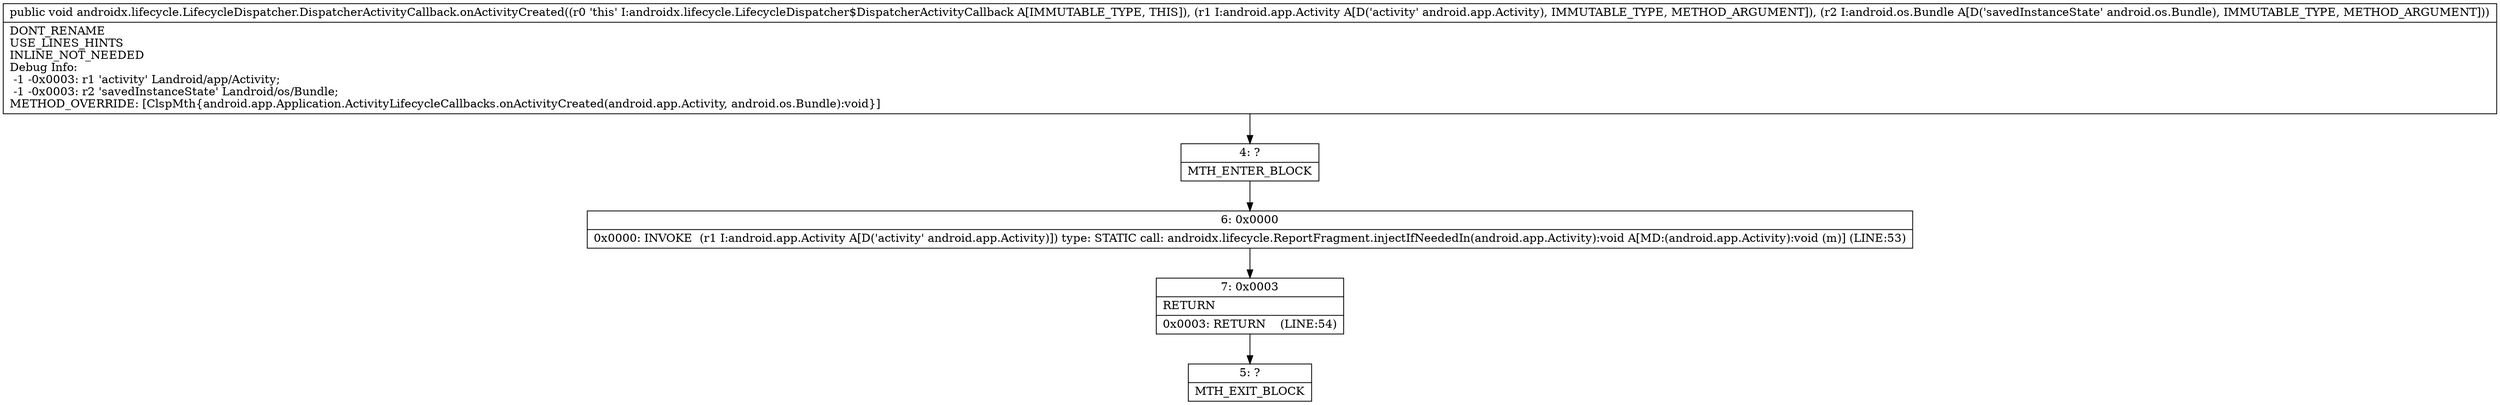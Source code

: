 digraph "CFG forandroidx.lifecycle.LifecycleDispatcher.DispatcherActivityCallback.onActivityCreated(Landroid\/app\/Activity;Landroid\/os\/Bundle;)V" {
Node_4 [shape=record,label="{4\:\ ?|MTH_ENTER_BLOCK\l}"];
Node_6 [shape=record,label="{6\:\ 0x0000|0x0000: INVOKE  (r1 I:android.app.Activity A[D('activity' android.app.Activity)]) type: STATIC call: androidx.lifecycle.ReportFragment.injectIfNeededIn(android.app.Activity):void A[MD:(android.app.Activity):void (m)] (LINE:53)\l}"];
Node_7 [shape=record,label="{7\:\ 0x0003|RETURN\l|0x0003: RETURN    (LINE:54)\l}"];
Node_5 [shape=record,label="{5\:\ ?|MTH_EXIT_BLOCK\l}"];
MethodNode[shape=record,label="{public void androidx.lifecycle.LifecycleDispatcher.DispatcherActivityCallback.onActivityCreated((r0 'this' I:androidx.lifecycle.LifecycleDispatcher$DispatcherActivityCallback A[IMMUTABLE_TYPE, THIS]), (r1 I:android.app.Activity A[D('activity' android.app.Activity), IMMUTABLE_TYPE, METHOD_ARGUMENT]), (r2 I:android.os.Bundle A[D('savedInstanceState' android.os.Bundle), IMMUTABLE_TYPE, METHOD_ARGUMENT]))  | DONT_RENAME\lUSE_LINES_HINTS\lINLINE_NOT_NEEDED\lDebug Info:\l  \-1 \-0x0003: r1 'activity' Landroid\/app\/Activity;\l  \-1 \-0x0003: r2 'savedInstanceState' Landroid\/os\/Bundle;\lMETHOD_OVERRIDE: [ClspMth\{android.app.Application.ActivityLifecycleCallbacks.onActivityCreated(android.app.Activity, android.os.Bundle):void\}]\l}"];
MethodNode -> Node_4;Node_4 -> Node_6;
Node_6 -> Node_7;
Node_7 -> Node_5;
}

